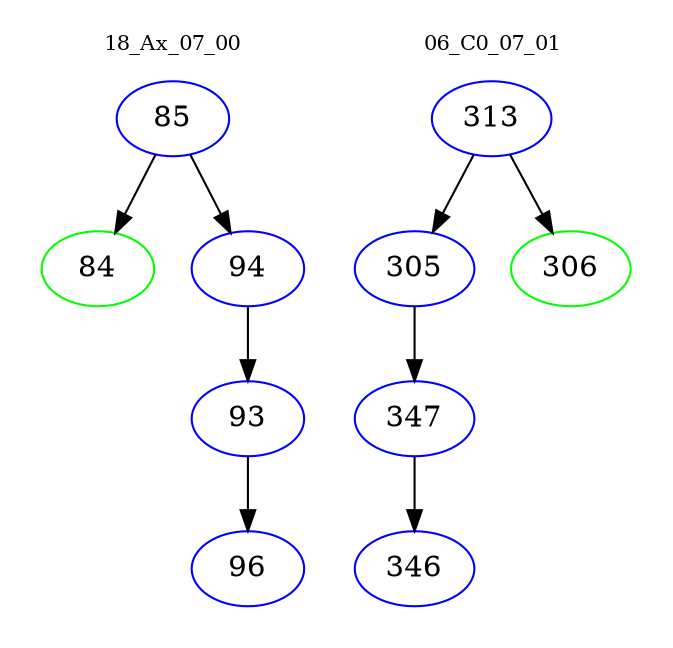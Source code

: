 digraph{
subgraph cluster_0 {
color = white
label = "18_Ax_07_00";
fontsize=10;
T0_85 [label="85", color="blue"]
T0_85 -> T0_84 [color="black"]
T0_84 [label="84", color="green"]
T0_85 -> T0_94 [color="black"]
T0_94 [label="94", color="blue"]
T0_94 -> T0_93 [color="black"]
T0_93 [label="93", color="blue"]
T0_93 -> T0_96 [color="black"]
T0_96 [label="96", color="blue"]
}
subgraph cluster_1 {
color = white
label = "06_C0_07_01";
fontsize=10;
T1_313 [label="313", color="blue"]
T1_313 -> T1_305 [color="black"]
T1_305 [label="305", color="blue"]
T1_305 -> T1_347 [color="black"]
T1_347 [label="347", color="blue"]
T1_347 -> T1_346 [color="black"]
T1_346 [label="346", color="blue"]
T1_313 -> T1_306 [color="black"]
T1_306 [label="306", color="green"]
}
}
